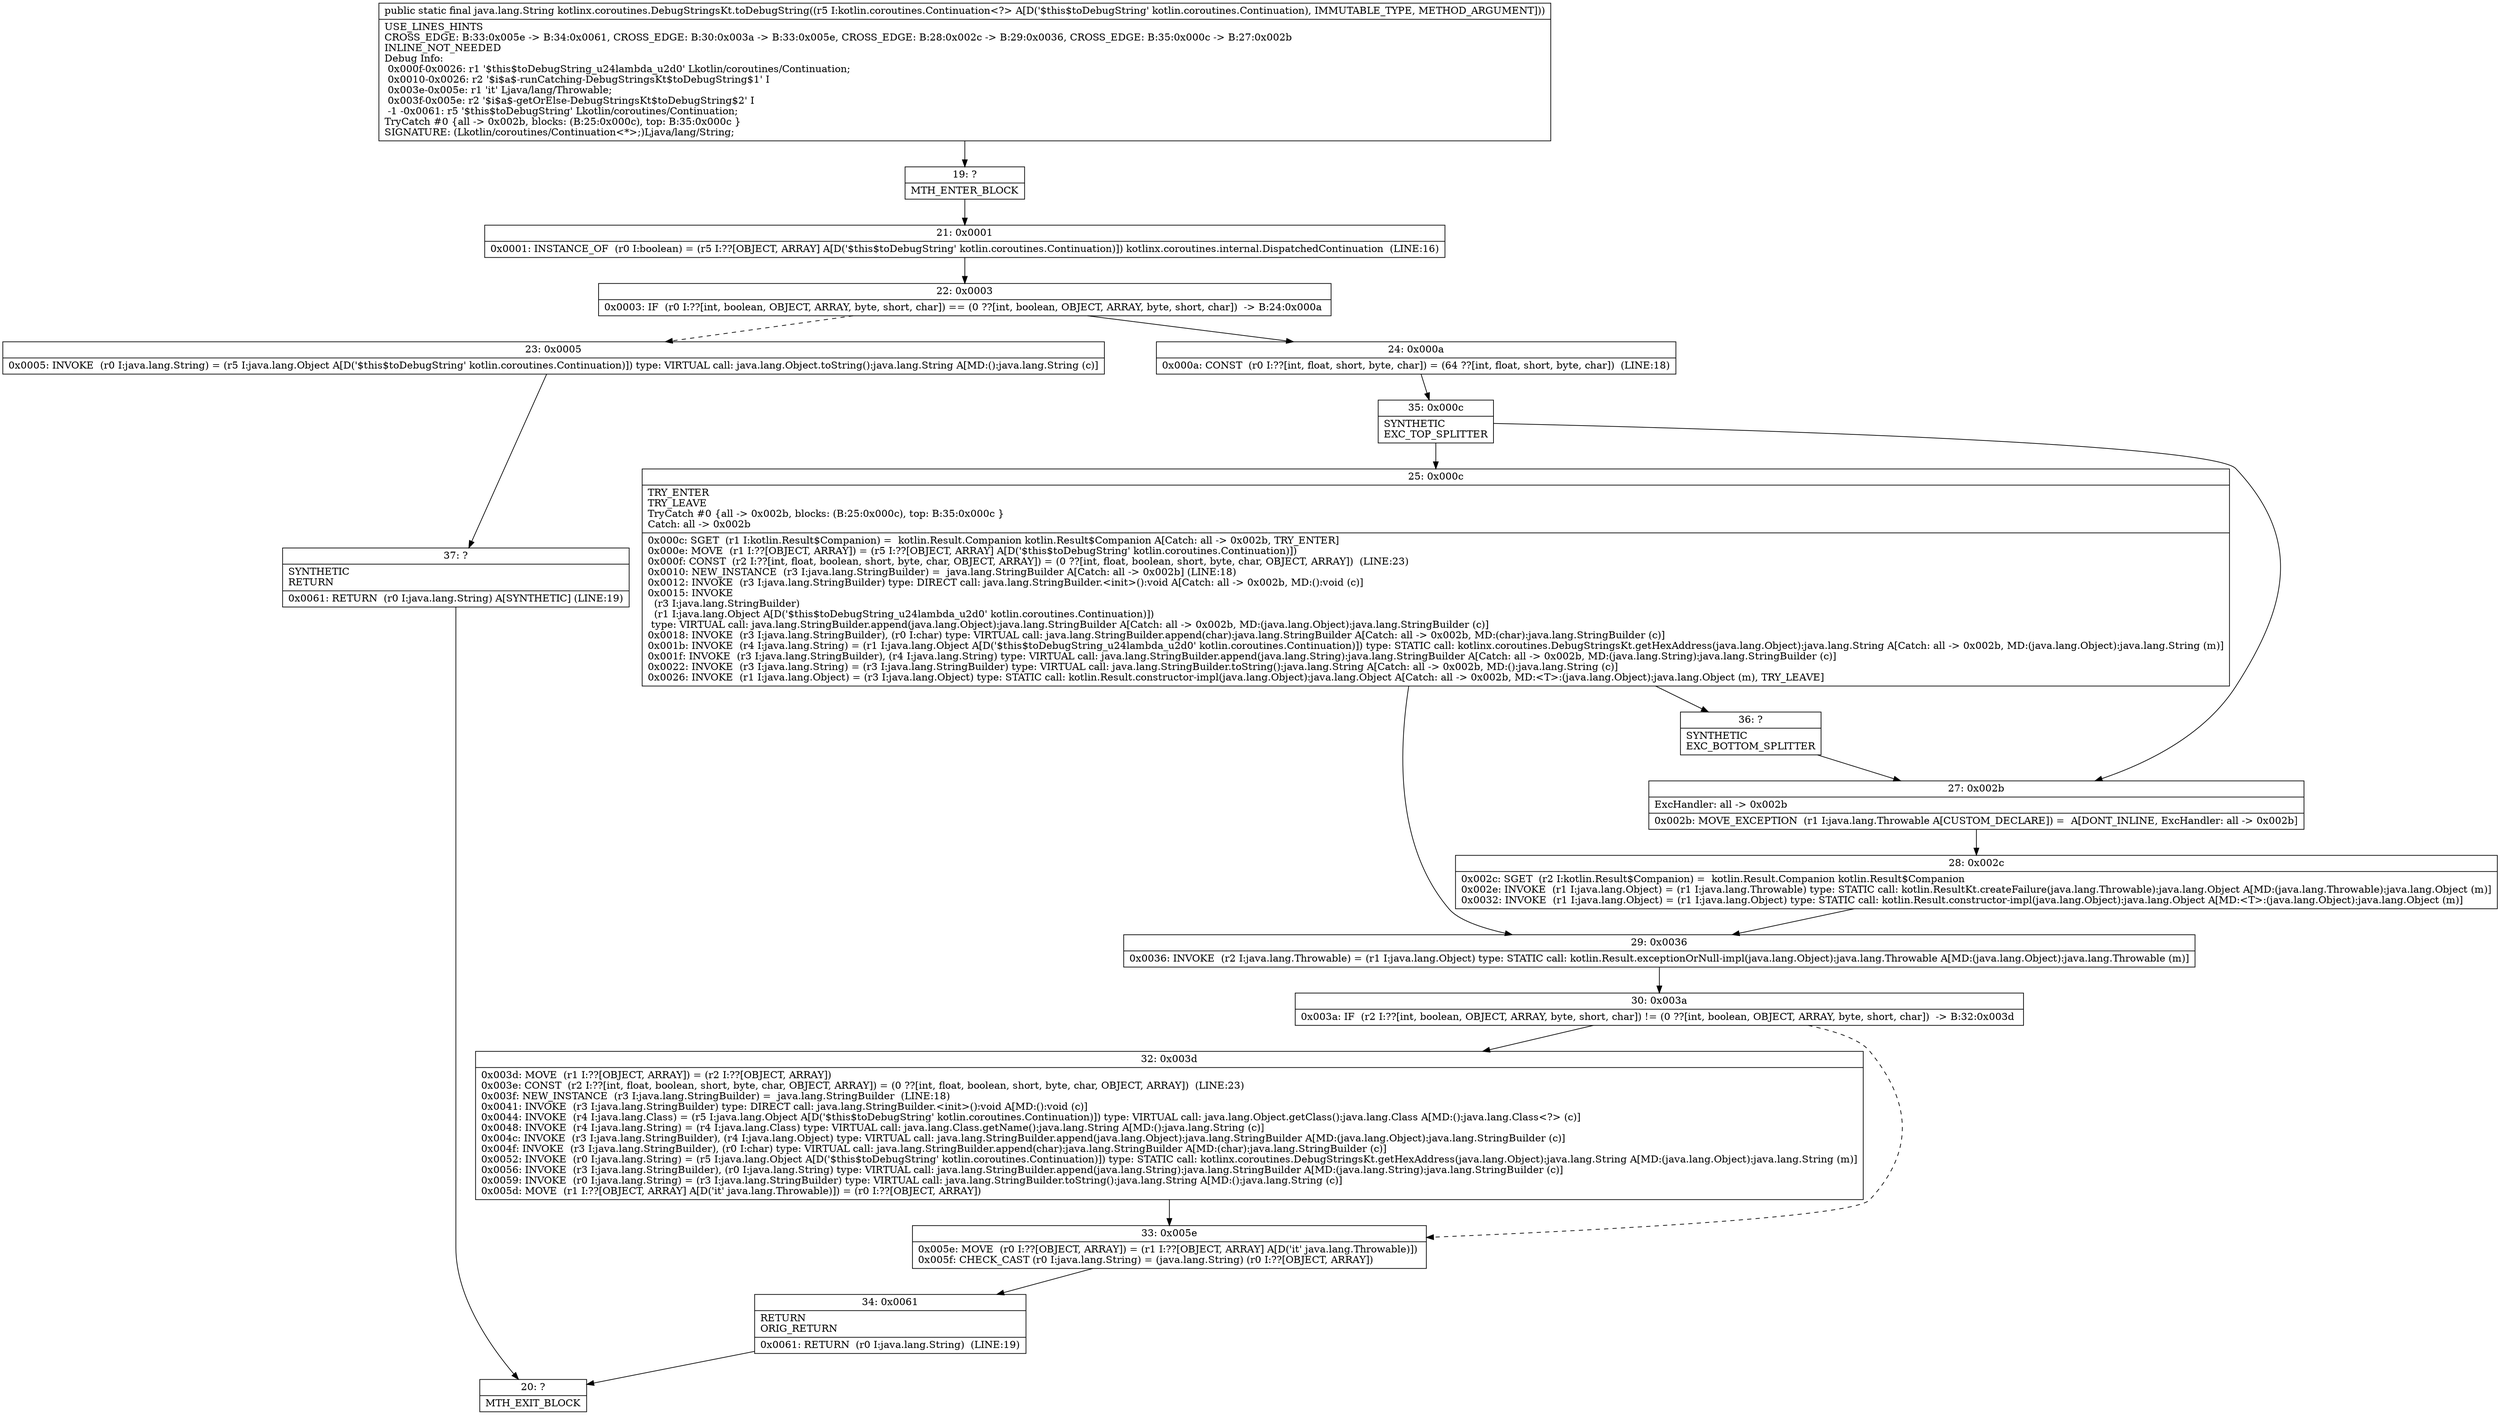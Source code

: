 digraph "CFG forkotlinx.coroutines.DebugStringsKt.toDebugString(Lkotlin\/coroutines\/Continuation;)Ljava\/lang\/String;" {
Node_19 [shape=record,label="{19\:\ ?|MTH_ENTER_BLOCK\l}"];
Node_21 [shape=record,label="{21\:\ 0x0001|0x0001: INSTANCE_OF  (r0 I:boolean) = (r5 I:??[OBJECT, ARRAY] A[D('$this$toDebugString' kotlin.coroutines.Continuation)]) kotlinx.coroutines.internal.DispatchedContinuation  (LINE:16)\l}"];
Node_22 [shape=record,label="{22\:\ 0x0003|0x0003: IF  (r0 I:??[int, boolean, OBJECT, ARRAY, byte, short, char]) == (0 ??[int, boolean, OBJECT, ARRAY, byte, short, char])  \-\> B:24:0x000a \l}"];
Node_23 [shape=record,label="{23\:\ 0x0005|0x0005: INVOKE  (r0 I:java.lang.String) = (r5 I:java.lang.Object A[D('$this$toDebugString' kotlin.coroutines.Continuation)]) type: VIRTUAL call: java.lang.Object.toString():java.lang.String A[MD:():java.lang.String (c)]\l}"];
Node_37 [shape=record,label="{37\:\ ?|SYNTHETIC\lRETURN\l|0x0061: RETURN  (r0 I:java.lang.String) A[SYNTHETIC] (LINE:19)\l}"];
Node_20 [shape=record,label="{20\:\ ?|MTH_EXIT_BLOCK\l}"];
Node_24 [shape=record,label="{24\:\ 0x000a|0x000a: CONST  (r0 I:??[int, float, short, byte, char]) = (64 ??[int, float, short, byte, char])  (LINE:18)\l}"];
Node_35 [shape=record,label="{35\:\ 0x000c|SYNTHETIC\lEXC_TOP_SPLITTER\l}"];
Node_25 [shape=record,label="{25\:\ 0x000c|TRY_ENTER\lTRY_LEAVE\lTryCatch #0 \{all \-\> 0x002b, blocks: (B:25:0x000c), top: B:35:0x000c \}\lCatch: all \-\> 0x002b\l|0x000c: SGET  (r1 I:kotlin.Result$Companion) =  kotlin.Result.Companion kotlin.Result$Companion A[Catch: all \-\> 0x002b, TRY_ENTER]\l0x000e: MOVE  (r1 I:??[OBJECT, ARRAY]) = (r5 I:??[OBJECT, ARRAY] A[D('$this$toDebugString' kotlin.coroutines.Continuation)]) \l0x000f: CONST  (r2 I:??[int, float, boolean, short, byte, char, OBJECT, ARRAY]) = (0 ??[int, float, boolean, short, byte, char, OBJECT, ARRAY])  (LINE:23)\l0x0010: NEW_INSTANCE  (r3 I:java.lang.StringBuilder) =  java.lang.StringBuilder A[Catch: all \-\> 0x002b] (LINE:18)\l0x0012: INVOKE  (r3 I:java.lang.StringBuilder) type: DIRECT call: java.lang.StringBuilder.\<init\>():void A[Catch: all \-\> 0x002b, MD:():void (c)]\l0x0015: INVOKE  \l  (r3 I:java.lang.StringBuilder)\l  (r1 I:java.lang.Object A[D('$this$toDebugString_u24lambda_u2d0' kotlin.coroutines.Continuation)])\l type: VIRTUAL call: java.lang.StringBuilder.append(java.lang.Object):java.lang.StringBuilder A[Catch: all \-\> 0x002b, MD:(java.lang.Object):java.lang.StringBuilder (c)]\l0x0018: INVOKE  (r3 I:java.lang.StringBuilder), (r0 I:char) type: VIRTUAL call: java.lang.StringBuilder.append(char):java.lang.StringBuilder A[Catch: all \-\> 0x002b, MD:(char):java.lang.StringBuilder (c)]\l0x001b: INVOKE  (r4 I:java.lang.String) = (r1 I:java.lang.Object A[D('$this$toDebugString_u24lambda_u2d0' kotlin.coroutines.Continuation)]) type: STATIC call: kotlinx.coroutines.DebugStringsKt.getHexAddress(java.lang.Object):java.lang.String A[Catch: all \-\> 0x002b, MD:(java.lang.Object):java.lang.String (m)]\l0x001f: INVOKE  (r3 I:java.lang.StringBuilder), (r4 I:java.lang.String) type: VIRTUAL call: java.lang.StringBuilder.append(java.lang.String):java.lang.StringBuilder A[Catch: all \-\> 0x002b, MD:(java.lang.String):java.lang.StringBuilder (c)]\l0x0022: INVOKE  (r3 I:java.lang.String) = (r3 I:java.lang.StringBuilder) type: VIRTUAL call: java.lang.StringBuilder.toString():java.lang.String A[Catch: all \-\> 0x002b, MD:():java.lang.String (c)]\l0x0026: INVOKE  (r1 I:java.lang.Object) = (r3 I:java.lang.Object) type: STATIC call: kotlin.Result.constructor\-impl(java.lang.Object):java.lang.Object A[Catch: all \-\> 0x002b, MD:\<T\>:(java.lang.Object):java.lang.Object (m), TRY_LEAVE]\l}"];
Node_29 [shape=record,label="{29\:\ 0x0036|0x0036: INVOKE  (r2 I:java.lang.Throwable) = (r1 I:java.lang.Object) type: STATIC call: kotlin.Result.exceptionOrNull\-impl(java.lang.Object):java.lang.Throwable A[MD:(java.lang.Object):java.lang.Throwable (m)]\l}"];
Node_30 [shape=record,label="{30\:\ 0x003a|0x003a: IF  (r2 I:??[int, boolean, OBJECT, ARRAY, byte, short, char]) != (0 ??[int, boolean, OBJECT, ARRAY, byte, short, char])  \-\> B:32:0x003d \l}"];
Node_32 [shape=record,label="{32\:\ 0x003d|0x003d: MOVE  (r1 I:??[OBJECT, ARRAY]) = (r2 I:??[OBJECT, ARRAY]) \l0x003e: CONST  (r2 I:??[int, float, boolean, short, byte, char, OBJECT, ARRAY]) = (0 ??[int, float, boolean, short, byte, char, OBJECT, ARRAY])  (LINE:23)\l0x003f: NEW_INSTANCE  (r3 I:java.lang.StringBuilder) =  java.lang.StringBuilder  (LINE:18)\l0x0041: INVOKE  (r3 I:java.lang.StringBuilder) type: DIRECT call: java.lang.StringBuilder.\<init\>():void A[MD:():void (c)]\l0x0044: INVOKE  (r4 I:java.lang.Class) = (r5 I:java.lang.Object A[D('$this$toDebugString' kotlin.coroutines.Continuation)]) type: VIRTUAL call: java.lang.Object.getClass():java.lang.Class A[MD:():java.lang.Class\<?\> (c)]\l0x0048: INVOKE  (r4 I:java.lang.String) = (r4 I:java.lang.Class) type: VIRTUAL call: java.lang.Class.getName():java.lang.String A[MD:():java.lang.String (c)]\l0x004c: INVOKE  (r3 I:java.lang.StringBuilder), (r4 I:java.lang.Object) type: VIRTUAL call: java.lang.StringBuilder.append(java.lang.Object):java.lang.StringBuilder A[MD:(java.lang.Object):java.lang.StringBuilder (c)]\l0x004f: INVOKE  (r3 I:java.lang.StringBuilder), (r0 I:char) type: VIRTUAL call: java.lang.StringBuilder.append(char):java.lang.StringBuilder A[MD:(char):java.lang.StringBuilder (c)]\l0x0052: INVOKE  (r0 I:java.lang.String) = (r5 I:java.lang.Object A[D('$this$toDebugString' kotlin.coroutines.Continuation)]) type: STATIC call: kotlinx.coroutines.DebugStringsKt.getHexAddress(java.lang.Object):java.lang.String A[MD:(java.lang.Object):java.lang.String (m)]\l0x0056: INVOKE  (r3 I:java.lang.StringBuilder), (r0 I:java.lang.String) type: VIRTUAL call: java.lang.StringBuilder.append(java.lang.String):java.lang.StringBuilder A[MD:(java.lang.String):java.lang.StringBuilder (c)]\l0x0059: INVOKE  (r0 I:java.lang.String) = (r3 I:java.lang.StringBuilder) type: VIRTUAL call: java.lang.StringBuilder.toString():java.lang.String A[MD:():java.lang.String (c)]\l0x005d: MOVE  (r1 I:??[OBJECT, ARRAY] A[D('it' java.lang.Throwable)]) = (r0 I:??[OBJECT, ARRAY]) \l}"];
Node_33 [shape=record,label="{33\:\ 0x005e|0x005e: MOVE  (r0 I:??[OBJECT, ARRAY]) = (r1 I:??[OBJECT, ARRAY] A[D('it' java.lang.Throwable)]) \l0x005f: CHECK_CAST (r0 I:java.lang.String) = (java.lang.String) (r0 I:??[OBJECT, ARRAY]) \l}"];
Node_34 [shape=record,label="{34\:\ 0x0061|RETURN\lORIG_RETURN\l|0x0061: RETURN  (r0 I:java.lang.String)  (LINE:19)\l}"];
Node_36 [shape=record,label="{36\:\ ?|SYNTHETIC\lEXC_BOTTOM_SPLITTER\l}"];
Node_27 [shape=record,label="{27\:\ 0x002b|ExcHandler: all \-\> 0x002b\l|0x002b: MOVE_EXCEPTION  (r1 I:java.lang.Throwable A[CUSTOM_DECLARE]) =  A[DONT_INLINE, ExcHandler: all \-\> 0x002b]\l}"];
Node_28 [shape=record,label="{28\:\ 0x002c|0x002c: SGET  (r2 I:kotlin.Result$Companion) =  kotlin.Result.Companion kotlin.Result$Companion \l0x002e: INVOKE  (r1 I:java.lang.Object) = (r1 I:java.lang.Throwable) type: STATIC call: kotlin.ResultKt.createFailure(java.lang.Throwable):java.lang.Object A[MD:(java.lang.Throwable):java.lang.Object (m)]\l0x0032: INVOKE  (r1 I:java.lang.Object) = (r1 I:java.lang.Object) type: STATIC call: kotlin.Result.constructor\-impl(java.lang.Object):java.lang.Object A[MD:\<T\>:(java.lang.Object):java.lang.Object (m)]\l}"];
MethodNode[shape=record,label="{public static final java.lang.String kotlinx.coroutines.DebugStringsKt.toDebugString((r5 I:kotlin.coroutines.Continuation\<?\> A[D('$this$toDebugString' kotlin.coroutines.Continuation), IMMUTABLE_TYPE, METHOD_ARGUMENT]))  | USE_LINES_HINTS\lCROSS_EDGE: B:33:0x005e \-\> B:34:0x0061, CROSS_EDGE: B:30:0x003a \-\> B:33:0x005e, CROSS_EDGE: B:28:0x002c \-\> B:29:0x0036, CROSS_EDGE: B:35:0x000c \-\> B:27:0x002b\lINLINE_NOT_NEEDED\lDebug Info:\l  0x000f\-0x0026: r1 '$this$toDebugString_u24lambda_u2d0' Lkotlin\/coroutines\/Continuation;\l  0x0010\-0x0026: r2 '$i$a$\-runCatching\-DebugStringsKt$toDebugString$1' I\l  0x003e\-0x005e: r1 'it' Ljava\/lang\/Throwable;\l  0x003f\-0x005e: r2 '$i$a$\-getOrElse\-DebugStringsKt$toDebugString$2' I\l  \-1 \-0x0061: r5 '$this$toDebugString' Lkotlin\/coroutines\/Continuation;\lTryCatch #0 \{all \-\> 0x002b, blocks: (B:25:0x000c), top: B:35:0x000c \}\lSIGNATURE: (Lkotlin\/coroutines\/Continuation\<*\>;)Ljava\/lang\/String;\l}"];
MethodNode -> Node_19;Node_19 -> Node_21;
Node_21 -> Node_22;
Node_22 -> Node_23[style=dashed];
Node_22 -> Node_24;
Node_23 -> Node_37;
Node_37 -> Node_20;
Node_24 -> Node_35;
Node_35 -> Node_25;
Node_35 -> Node_27;
Node_25 -> Node_29;
Node_25 -> Node_36;
Node_29 -> Node_30;
Node_30 -> Node_32;
Node_30 -> Node_33[style=dashed];
Node_32 -> Node_33;
Node_33 -> Node_34;
Node_34 -> Node_20;
Node_36 -> Node_27;
Node_27 -> Node_28;
Node_28 -> Node_29;
}

